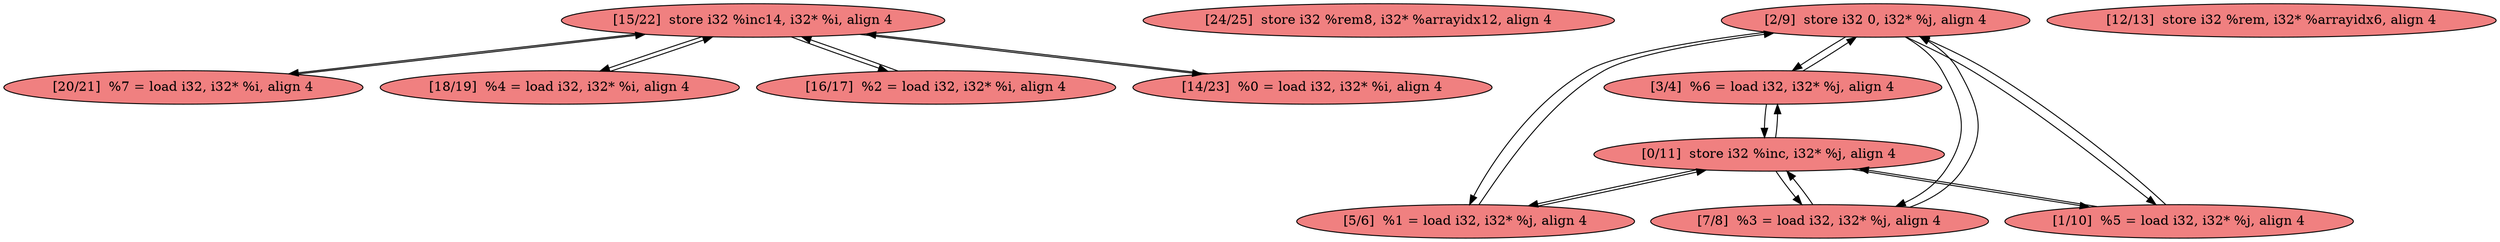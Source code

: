 
digraph G {


node202 [fillcolor=lightcoral,label="[15/22]  store i32 %inc14, i32* %i, align 4",shape=ellipse,style=filled ]
node200 [fillcolor=lightcoral,label="[20/21]  %7 = load i32, i32* %i, align 4",shape=ellipse,style=filled ]
node198 [fillcolor=lightcoral,label="[18/19]  %4 = load i32, i32* %i, align 4",shape=ellipse,style=filled ]
node197 [fillcolor=lightcoral,label="[24/25]  store i32 %rem8, i32* %arrayidx12, align 4",shape=ellipse,style=filled ]
node196 [fillcolor=lightcoral,label="[16/17]  %2 = load i32, i32* %i, align 4",shape=ellipse,style=filled ]
node201 [fillcolor=lightcoral,label="[2/9]  store i32 0, i32* %j, align 4",shape=ellipse,style=filled ]
node191 [fillcolor=lightcoral,label="[3/4]  %6 = load i32, i32* %j, align 4",shape=ellipse,style=filled ]
node193 [fillcolor=lightcoral,label="[5/6]  %1 = load i32, i32* %j, align 4",shape=ellipse,style=filled ]
node190 [fillcolor=lightcoral,label="[0/11]  store i32 %inc, i32* %j, align 4",shape=ellipse,style=filled ]
node199 [fillcolor=lightcoral,label="[7/8]  %3 = load i32, i32* %j, align 4",shape=ellipse,style=filled ]
node192 [fillcolor=lightcoral,label="[1/10]  %5 = load i32, i32* %j, align 4",shape=ellipse,style=filled ]
node194 [fillcolor=lightcoral,label="[12/13]  store i32 %rem, i32* %arrayidx6, align 4",shape=ellipse,style=filled ]
node195 [fillcolor=lightcoral,label="[14/23]  %0 = load i32, i32* %i, align 4",shape=ellipse,style=filled ]

node198->node202 [ ]
node190->node191 [ ]
node190->node199 [ ]
node196->node202 [ ]
node190->node192 [ ]
node202->node196 [ ]
node195->node202 [ ]
node199->node190 [ ]
node200->node202 [ ]
node201->node193 [ ]
node202->node200 [ ]
node190->node193 [ ]
node202->node198 [ ]
node201->node191 [ ]
node192->node190 [ ]
node199->node201 [ ]
node201->node192 [ ]
node191->node190 [ ]
node193->node190 [ ]
node191->node201 [ ]
node192->node201 [ ]
node201->node199 [ ]
node193->node201 [ ]
node202->node195 [ ]


}
